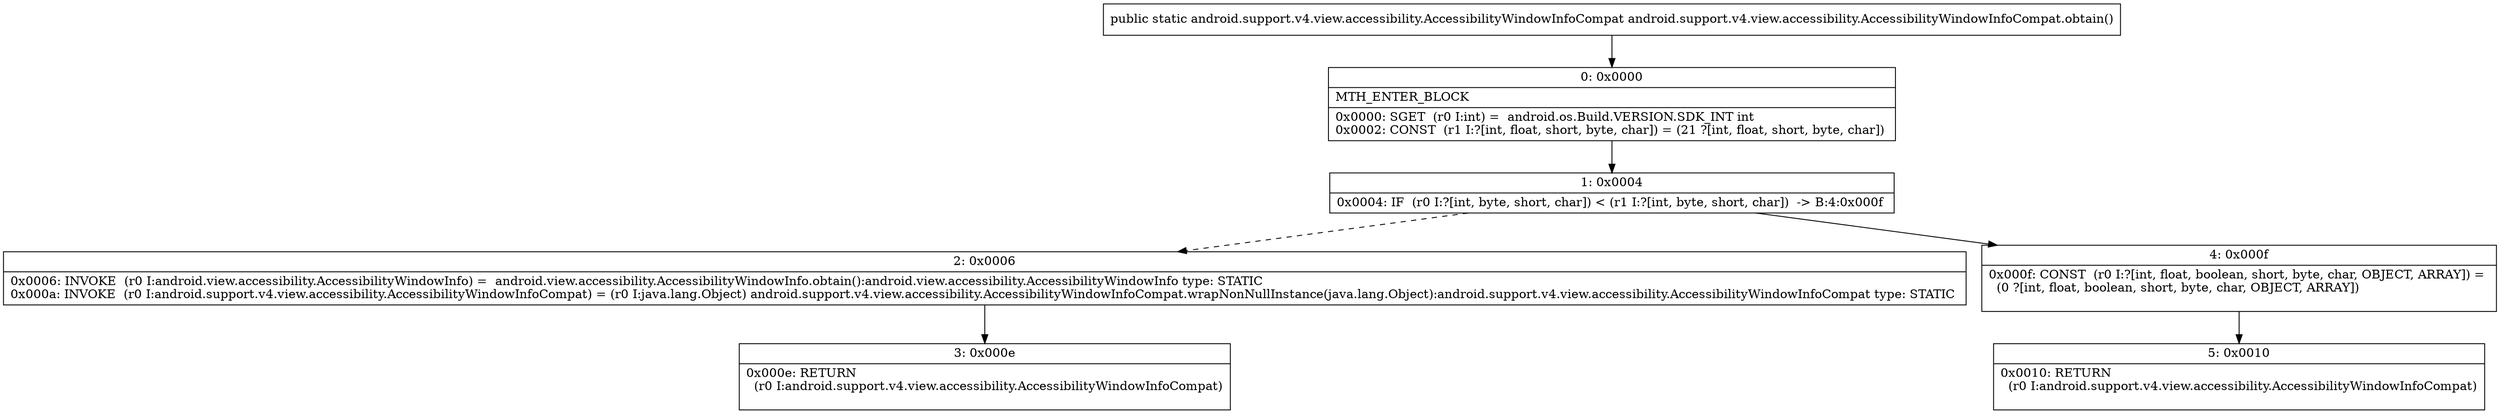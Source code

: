 digraph "CFG forandroid.support.v4.view.accessibility.AccessibilityWindowInfoCompat.obtain()Landroid\/support\/v4\/view\/accessibility\/AccessibilityWindowInfoCompat;" {
Node_0 [shape=record,label="{0\:\ 0x0000|MTH_ENTER_BLOCK\l|0x0000: SGET  (r0 I:int) =  android.os.Build.VERSION.SDK_INT int \l0x0002: CONST  (r1 I:?[int, float, short, byte, char]) = (21 ?[int, float, short, byte, char]) \l}"];
Node_1 [shape=record,label="{1\:\ 0x0004|0x0004: IF  (r0 I:?[int, byte, short, char]) \< (r1 I:?[int, byte, short, char])  \-\> B:4:0x000f \l}"];
Node_2 [shape=record,label="{2\:\ 0x0006|0x0006: INVOKE  (r0 I:android.view.accessibility.AccessibilityWindowInfo) =  android.view.accessibility.AccessibilityWindowInfo.obtain():android.view.accessibility.AccessibilityWindowInfo type: STATIC \l0x000a: INVOKE  (r0 I:android.support.v4.view.accessibility.AccessibilityWindowInfoCompat) = (r0 I:java.lang.Object) android.support.v4.view.accessibility.AccessibilityWindowInfoCompat.wrapNonNullInstance(java.lang.Object):android.support.v4.view.accessibility.AccessibilityWindowInfoCompat type: STATIC \l}"];
Node_3 [shape=record,label="{3\:\ 0x000e|0x000e: RETURN  \l  (r0 I:android.support.v4.view.accessibility.AccessibilityWindowInfoCompat)\l \l}"];
Node_4 [shape=record,label="{4\:\ 0x000f|0x000f: CONST  (r0 I:?[int, float, boolean, short, byte, char, OBJECT, ARRAY]) = \l  (0 ?[int, float, boolean, short, byte, char, OBJECT, ARRAY])\l \l}"];
Node_5 [shape=record,label="{5\:\ 0x0010|0x0010: RETURN  \l  (r0 I:android.support.v4.view.accessibility.AccessibilityWindowInfoCompat)\l \l}"];
MethodNode[shape=record,label="{public static android.support.v4.view.accessibility.AccessibilityWindowInfoCompat android.support.v4.view.accessibility.AccessibilityWindowInfoCompat.obtain() }"];
MethodNode -> Node_0;
Node_0 -> Node_1;
Node_1 -> Node_2[style=dashed];
Node_1 -> Node_4;
Node_2 -> Node_3;
Node_4 -> Node_5;
}

